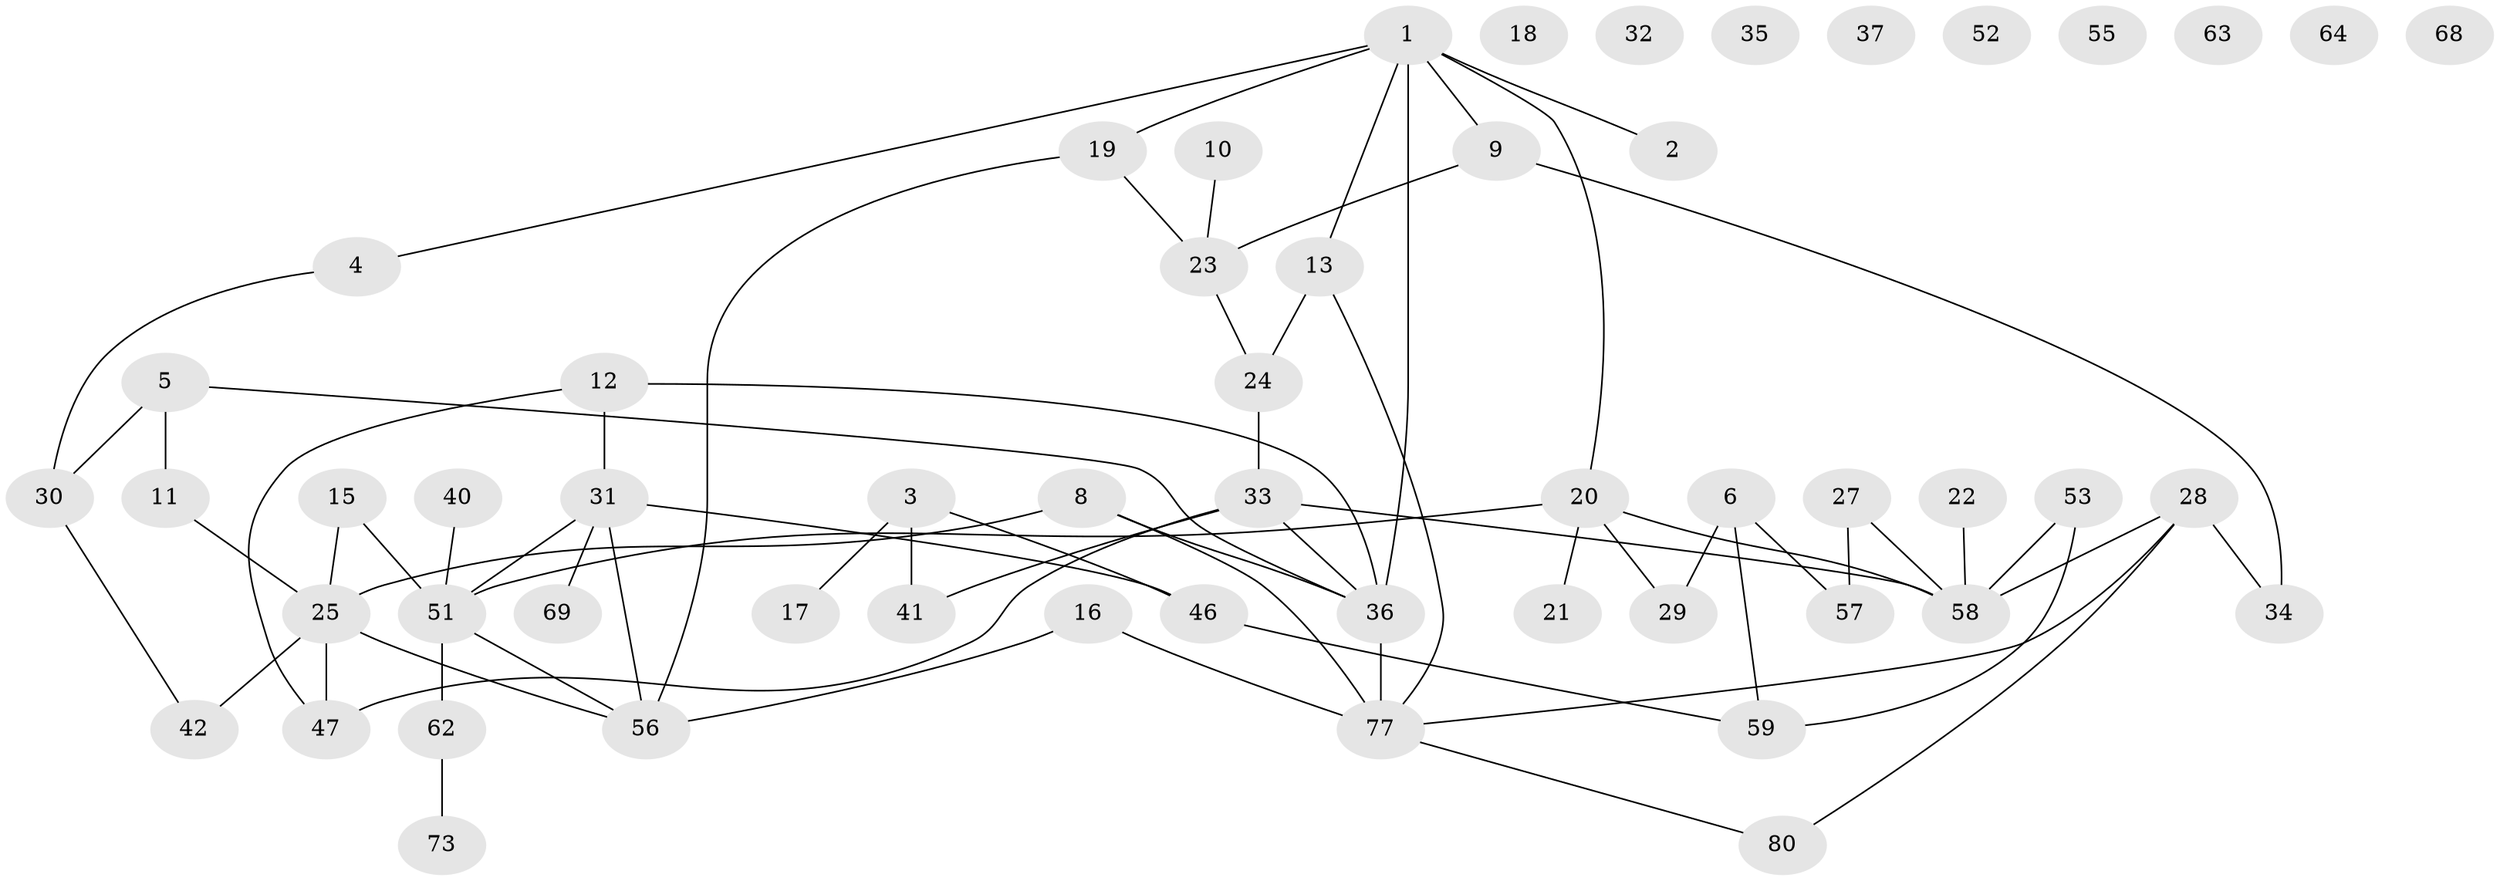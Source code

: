 // original degree distribution, {6: 0.036585365853658534, 1: 0.17073170731707318, 3: 0.2682926829268293, 2: 0.2926829268292683, 4: 0.08536585365853659, 0: 0.0975609756097561, 5: 0.04878048780487805}
// Generated by graph-tools (version 1.1) at 2025/41/03/06/25 10:41:22]
// undirected, 55 vertices, 69 edges
graph export_dot {
graph [start="1"]
  node [color=gray90,style=filled];
  1 [super="+38"];
  2;
  3 [super="+65"];
  4 [super="+39"];
  5 [super="+7"];
  6 [super="+48"];
  8 [super="+14"];
  9 [super="+26"];
  10;
  11 [super="+70"];
  12 [super="+54"];
  13;
  15;
  16;
  17;
  18;
  19 [super="+45"];
  20 [super="+82"];
  21 [super="+43"];
  22;
  23 [super="+44"];
  24 [super="+71"];
  25 [super="+66"];
  27 [super="+79"];
  28 [super="+50"];
  29;
  30 [super="+61"];
  31 [super="+75"];
  32 [super="+81"];
  33 [super="+74"];
  34;
  35;
  36 [super="+49"];
  37;
  40;
  41;
  42;
  46;
  47;
  51 [super="+67"];
  52;
  53;
  55;
  56 [super="+60"];
  57;
  58 [super="+72"];
  59 [super="+76"];
  62;
  63;
  64;
  68;
  69;
  73;
  77 [super="+78"];
  80;
  1 -- 2;
  1 -- 13;
  1 -- 36;
  1 -- 4;
  1 -- 19;
  1 -- 9;
  1 -- 20;
  3 -- 41;
  3 -- 46;
  3 -- 17;
  4 -- 30;
  5 -- 11;
  5 -- 36;
  5 -- 30;
  6 -- 29;
  6 -- 57;
  6 -- 59;
  8 -- 25;
  8 -- 77;
  8 -- 36;
  9 -- 23;
  9 -- 34;
  10 -- 23;
  11 -- 25;
  12 -- 31;
  12 -- 47;
  12 -- 36;
  13 -- 24;
  13 -- 77;
  15 -- 25;
  15 -- 51;
  16 -- 56;
  16 -- 77;
  19 -- 56;
  19 -- 23;
  20 -- 29;
  20 -- 58;
  20 -- 51;
  20 -- 21;
  22 -- 58;
  23 -- 24;
  24 -- 33;
  25 -- 42;
  25 -- 47;
  25 -- 56;
  27 -- 57;
  27 -- 58;
  28 -- 77;
  28 -- 80;
  28 -- 34;
  28 -- 58;
  30 -- 42;
  31 -- 69;
  31 -- 46;
  31 -- 56;
  31 -- 51;
  33 -- 36;
  33 -- 41;
  33 -- 47;
  33 -- 58;
  36 -- 77 [weight=2];
  40 -- 51;
  46 -- 59;
  51 -- 62;
  51 -- 56;
  53 -- 58;
  53 -- 59;
  62 -- 73;
  77 -- 80;
}

